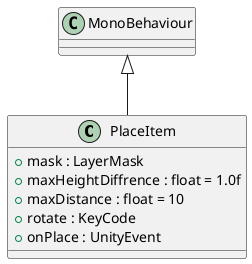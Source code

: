 @startuml
class PlaceItem {
    + mask : LayerMask
    + maxHeightDiffrence : float = 1.0f
    + maxDistance : float = 10
    + rotate : KeyCode
    + onPlace : UnityEvent
}
MonoBehaviour <|-- PlaceItem
@enduml
